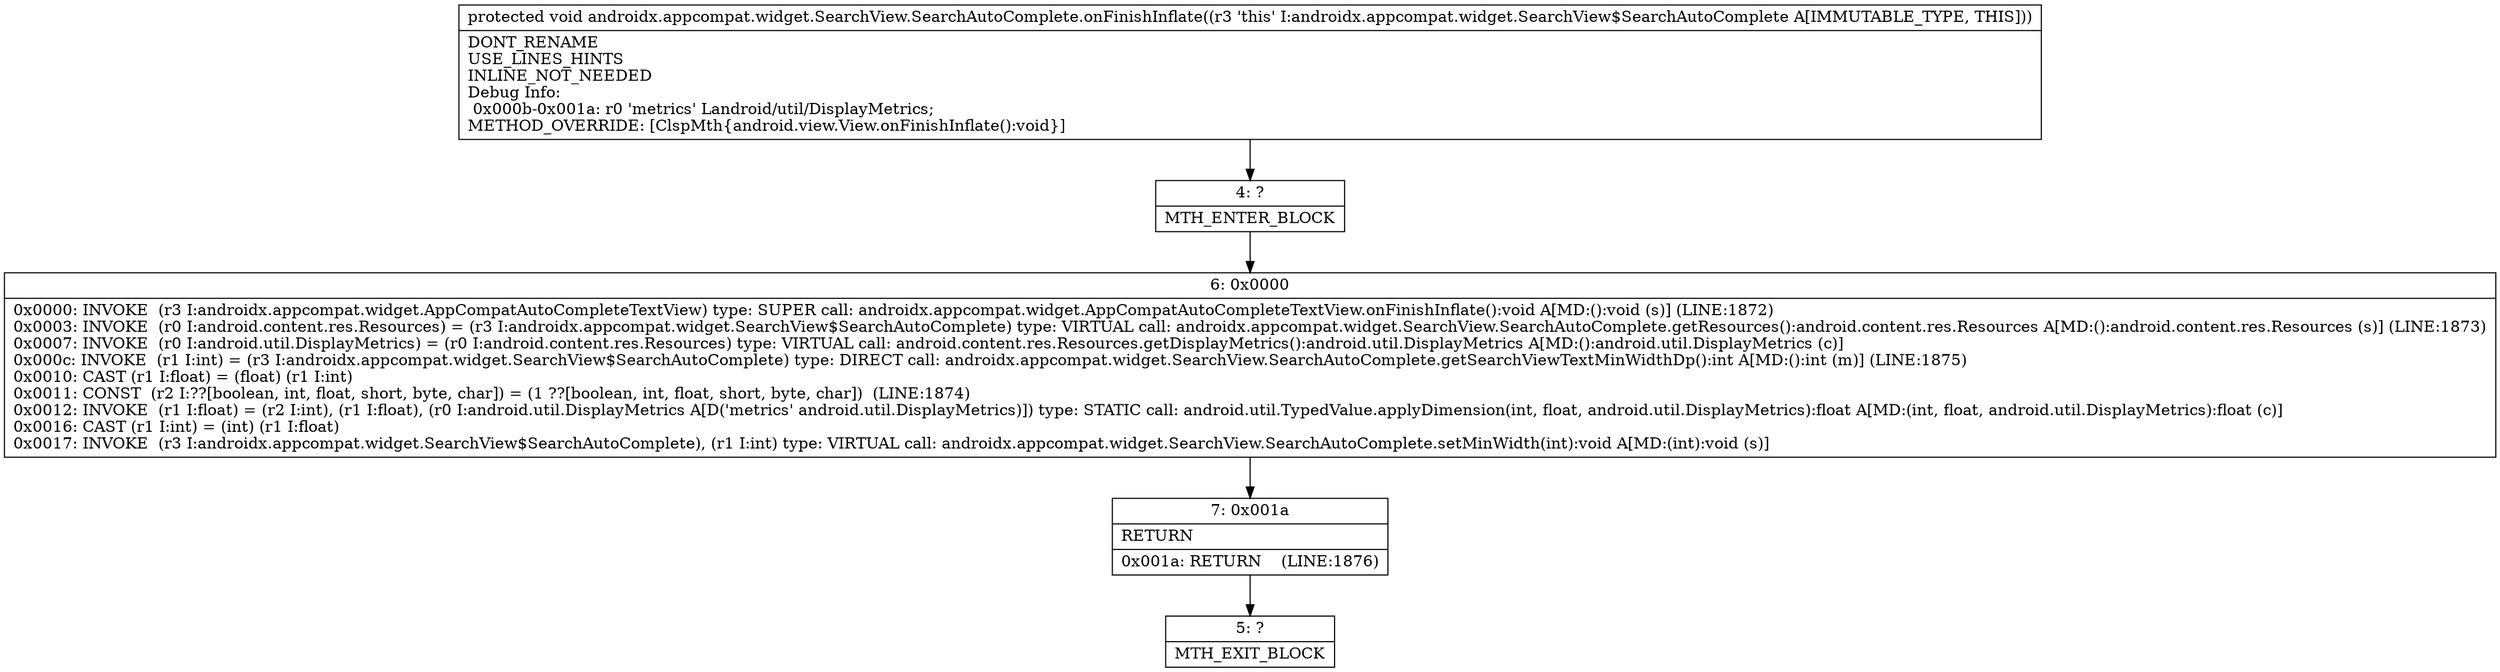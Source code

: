 digraph "CFG forandroidx.appcompat.widget.SearchView.SearchAutoComplete.onFinishInflate()V" {
Node_4 [shape=record,label="{4\:\ ?|MTH_ENTER_BLOCK\l}"];
Node_6 [shape=record,label="{6\:\ 0x0000|0x0000: INVOKE  (r3 I:androidx.appcompat.widget.AppCompatAutoCompleteTextView) type: SUPER call: androidx.appcompat.widget.AppCompatAutoCompleteTextView.onFinishInflate():void A[MD:():void (s)] (LINE:1872)\l0x0003: INVOKE  (r0 I:android.content.res.Resources) = (r3 I:androidx.appcompat.widget.SearchView$SearchAutoComplete) type: VIRTUAL call: androidx.appcompat.widget.SearchView.SearchAutoComplete.getResources():android.content.res.Resources A[MD:():android.content.res.Resources (s)] (LINE:1873)\l0x0007: INVOKE  (r0 I:android.util.DisplayMetrics) = (r0 I:android.content.res.Resources) type: VIRTUAL call: android.content.res.Resources.getDisplayMetrics():android.util.DisplayMetrics A[MD:():android.util.DisplayMetrics (c)]\l0x000c: INVOKE  (r1 I:int) = (r3 I:androidx.appcompat.widget.SearchView$SearchAutoComplete) type: DIRECT call: androidx.appcompat.widget.SearchView.SearchAutoComplete.getSearchViewTextMinWidthDp():int A[MD:():int (m)] (LINE:1875)\l0x0010: CAST (r1 I:float) = (float) (r1 I:int) \l0x0011: CONST  (r2 I:??[boolean, int, float, short, byte, char]) = (1 ??[boolean, int, float, short, byte, char])  (LINE:1874)\l0x0012: INVOKE  (r1 I:float) = (r2 I:int), (r1 I:float), (r0 I:android.util.DisplayMetrics A[D('metrics' android.util.DisplayMetrics)]) type: STATIC call: android.util.TypedValue.applyDimension(int, float, android.util.DisplayMetrics):float A[MD:(int, float, android.util.DisplayMetrics):float (c)]\l0x0016: CAST (r1 I:int) = (int) (r1 I:float) \l0x0017: INVOKE  (r3 I:androidx.appcompat.widget.SearchView$SearchAutoComplete), (r1 I:int) type: VIRTUAL call: androidx.appcompat.widget.SearchView.SearchAutoComplete.setMinWidth(int):void A[MD:(int):void (s)]\l}"];
Node_7 [shape=record,label="{7\:\ 0x001a|RETURN\l|0x001a: RETURN    (LINE:1876)\l}"];
Node_5 [shape=record,label="{5\:\ ?|MTH_EXIT_BLOCK\l}"];
MethodNode[shape=record,label="{protected void androidx.appcompat.widget.SearchView.SearchAutoComplete.onFinishInflate((r3 'this' I:androidx.appcompat.widget.SearchView$SearchAutoComplete A[IMMUTABLE_TYPE, THIS]))  | DONT_RENAME\lUSE_LINES_HINTS\lINLINE_NOT_NEEDED\lDebug Info:\l  0x000b\-0x001a: r0 'metrics' Landroid\/util\/DisplayMetrics;\lMETHOD_OVERRIDE: [ClspMth\{android.view.View.onFinishInflate():void\}]\l}"];
MethodNode -> Node_4;Node_4 -> Node_6;
Node_6 -> Node_7;
Node_7 -> Node_5;
}

